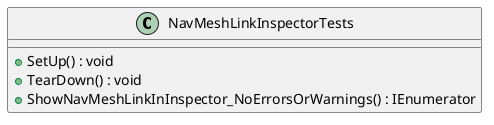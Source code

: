 @startuml
class NavMeshLinkInspectorTests {
    + SetUp() : void
    + TearDown() : void
    + ShowNavMeshLinkInInspector_NoErrorsOrWarnings() : IEnumerator
}
@enduml
